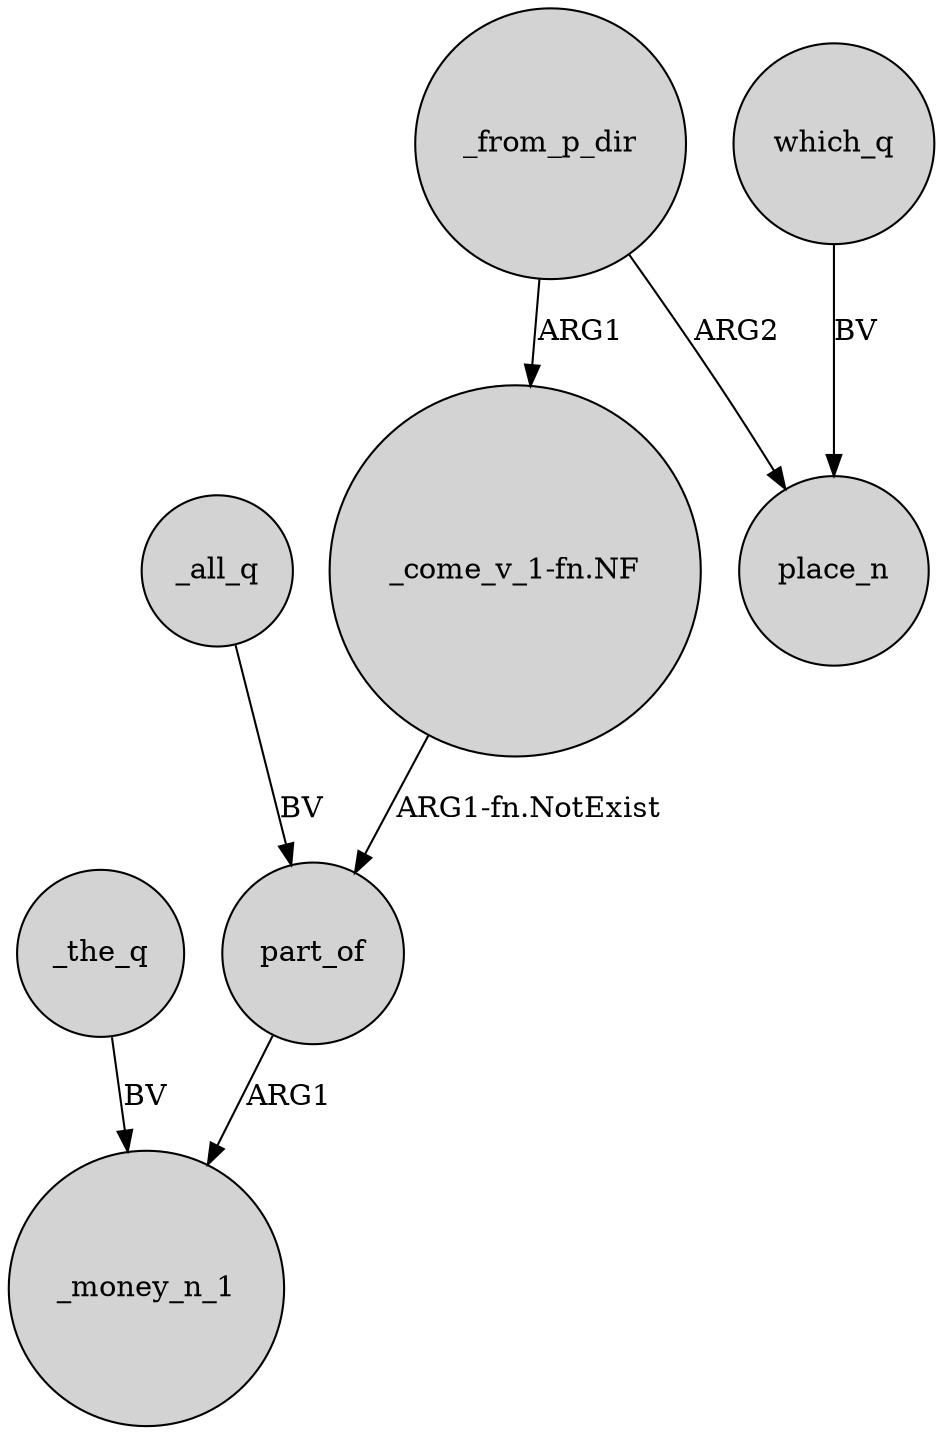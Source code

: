 digraph {
	node [shape=circle style=filled]
	_the_q -> _money_n_1 [label=BV]
	_all_q -> part_of [label=BV]
	"_come_v_1-fn.NF" -> part_of [label="ARG1-fn.NotExist"]
	_from_p_dir -> "_come_v_1-fn.NF" [label=ARG1]
	_from_p_dir -> place_n [label=ARG2]
	which_q -> place_n [label=BV]
	part_of -> _money_n_1 [label=ARG1]
}
